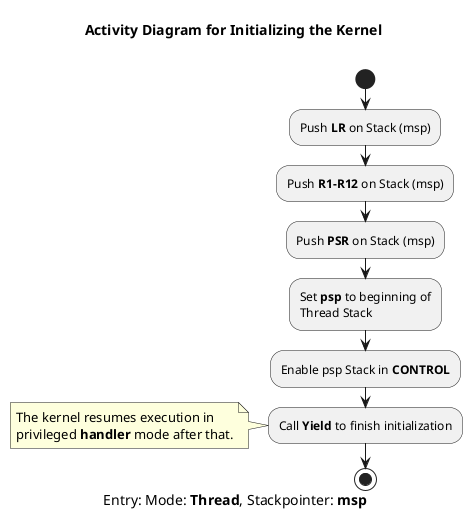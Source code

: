 @startuml ACT_OTOS_InitKernel
title Activity Diagram for **Initializing the Kernel** \n
caption Entry: Mode: **Thread**, Stackpointer: **msp**

start
:Push **LR** on Stack (msp);
:Push **R1-R12** on Stack (msp);
:Push **PSR** on Stack (msp);
:Set **psp** to beginning of
Thread Stack;
:Enable psp Stack in **CONTROL**;
:Call **Yield** to finish initialization;
note left
    The kernel resumes execution in
    privileged **handler** mode after that.
endnote
stop
@enduml